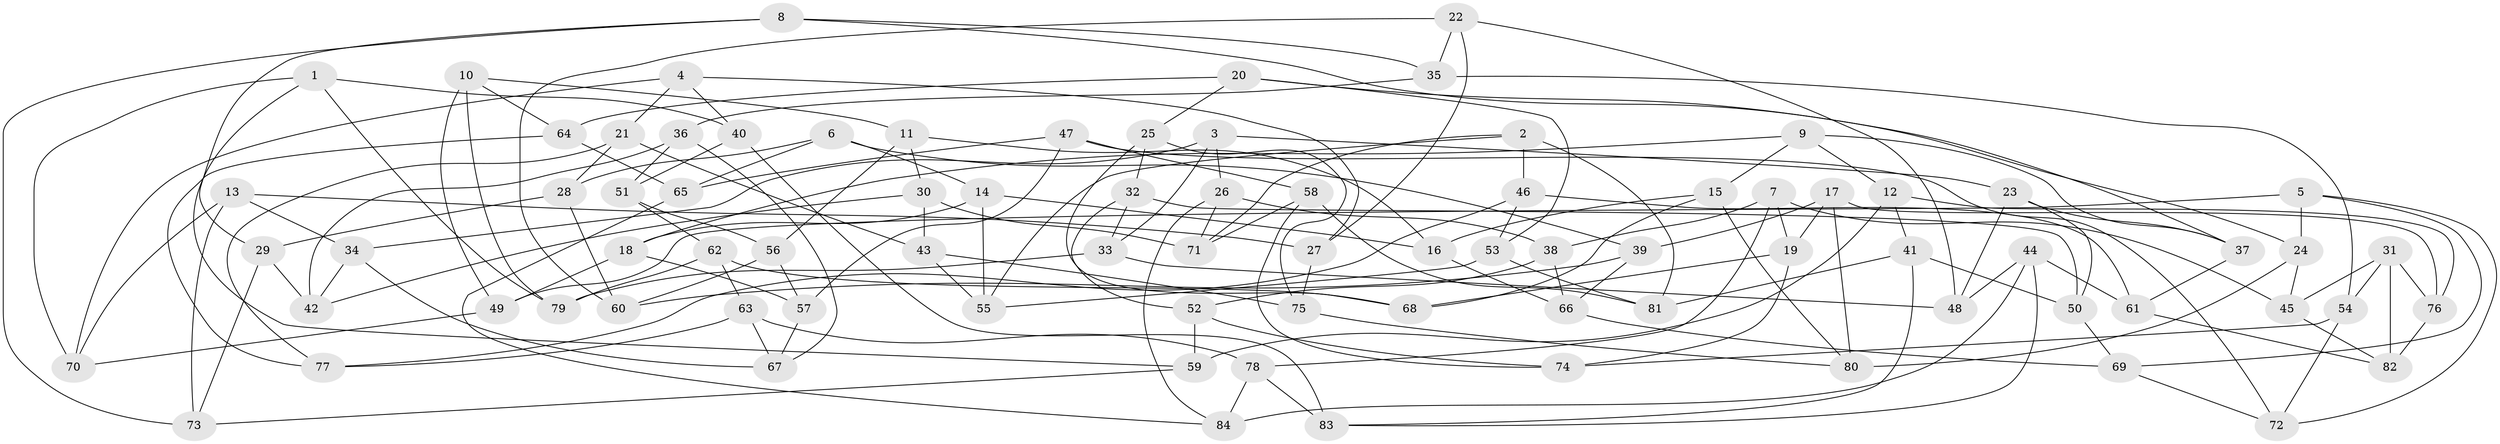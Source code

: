 // Generated by graph-tools (version 1.1) at 2025/50/03/09/25 03:50:55]
// undirected, 84 vertices, 168 edges
graph export_dot {
graph [start="1"]
  node [color=gray90,style=filled];
  1;
  2;
  3;
  4;
  5;
  6;
  7;
  8;
  9;
  10;
  11;
  12;
  13;
  14;
  15;
  16;
  17;
  18;
  19;
  20;
  21;
  22;
  23;
  24;
  25;
  26;
  27;
  28;
  29;
  30;
  31;
  32;
  33;
  34;
  35;
  36;
  37;
  38;
  39;
  40;
  41;
  42;
  43;
  44;
  45;
  46;
  47;
  48;
  49;
  50;
  51;
  52;
  53;
  54;
  55;
  56;
  57;
  58;
  59;
  60;
  61;
  62;
  63;
  64;
  65;
  66;
  67;
  68;
  69;
  70;
  71;
  72;
  73;
  74;
  75;
  76;
  77;
  78;
  79;
  80;
  81;
  82;
  83;
  84;
  1 -- 70;
  1 -- 40;
  1 -- 59;
  1 -- 79;
  2 -- 71;
  2 -- 55;
  2 -- 46;
  2 -- 81;
  3 -- 23;
  3 -- 26;
  3 -- 34;
  3 -- 33;
  4 -- 40;
  4 -- 21;
  4 -- 27;
  4 -- 70;
  5 -- 49;
  5 -- 72;
  5 -- 69;
  5 -- 24;
  6 -- 14;
  6 -- 65;
  6 -- 39;
  6 -- 28;
  7 -- 19;
  7 -- 45;
  7 -- 38;
  7 -- 78;
  8 -- 37;
  8 -- 29;
  8 -- 73;
  8 -- 35;
  9 -- 12;
  9 -- 15;
  9 -- 37;
  9 -- 18;
  10 -- 79;
  10 -- 64;
  10 -- 49;
  10 -- 11;
  11 -- 56;
  11 -- 30;
  11 -- 16;
  12 -- 41;
  12 -- 76;
  12 -- 59;
  13 -- 73;
  13 -- 70;
  13 -- 27;
  13 -- 34;
  14 -- 18;
  14 -- 55;
  14 -- 16;
  15 -- 68;
  15 -- 16;
  15 -- 80;
  16 -- 66;
  17 -- 19;
  17 -- 80;
  17 -- 39;
  17 -- 76;
  18 -- 49;
  18 -- 57;
  19 -- 74;
  19 -- 68;
  20 -- 64;
  20 -- 25;
  20 -- 53;
  20 -- 24;
  21 -- 43;
  21 -- 77;
  21 -- 28;
  22 -- 27;
  22 -- 35;
  22 -- 60;
  22 -- 48;
  23 -- 50;
  23 -- 48;
  23 -- 37;
  24 -- 80;
  24 -- 45;
  25 -- 75;
  25 -- 32;
  25 -- 68;
  26 -- 38;
  26 -- 84;
  26 -- 71;
  27 -- 75;
  28 -- 60;
  28 -- 29;
  29 -- 73;
  29 -- 42;
  30 -- 42;
  30 -- 43;
  30 -- 71;
  31 -- 54;
  31 -- 82;
  31 -- 76;
  31 -- 45;
  32 -- 33;
  32 -- 52;
  32 -- 50;
  33 -- 79;
  33 -- 48;
  34 -- 67;
  34 -- 42;
  35 -- 36;
  35 -- 54;
  36 -- 67;
  36 -- 42;
  36 -- 51;
  37 -- 61;
  38 -- 52;
  38 -- 66;
  39 -- 60;
  39 -- 66;
  40 -- 83;
  40 -- 51;
  41 -- 83;
  41 -- 81;
  41 -- 50;
  43 -- 55;
  43 -- 75;
  44 -- 84;
  44 -- 61;
  44 -- 83;
  44 -- 48;
  45 -- 82;
  46 -- 61;
  46 -- 77;
  46 -- 53;
  47 -- 57;
  47 -- 58;
  47 -- 72;
  47 -- 65;
  49 -- 70;
  50 -- 69;
  51 -- 62;
  51 -- 56;
  52 -- 74;
  52 -- 59;
  53 -- 55;
  53 -- 81;
  54 -- 74;
  54 -- 72;
  56 -- 60;
  56 -- 57;
  57 -- 67;
  58 -- 81;
  58 -- 71;
  58 -- 74;
  59 -- 73;
  61 -- 82;
  62 -- 68;
  62 -- 79;
  62 -- 63;
  63 -- 77;
  63 -- 67;
  63 -- 78;
  64 -- 77;
  64 -- 65;
  65 -- 84;
  66 -- 69;
  69 -- 72;
  75 -- 80;
  76 -- 82;
  78 -- 84;
  78 -- 83;
}
